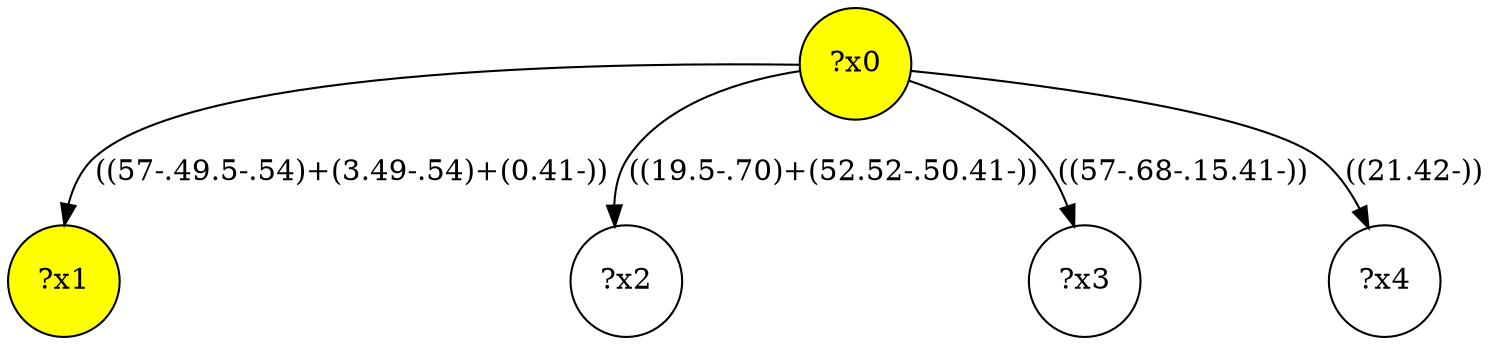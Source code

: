 digraph g {
	x0 [fillcolor="yellow", style="filled," shape=circle, label="?x0"];
	x1 [fillcolor="yellow", style="filled," shape=circle, label="?x1"];
	x0 -> x1 [label="((57-.49.5-.54)+(3.49-.54)+(0.41-))"];
	x2 [shape=circle, label="?x2"];
	x0 -> x2 [label="((19.5-.70)+(52.52-.50.41-))"];
	x3 [shape=circle, label="?x3"];
	x0 -> x3 [label="((57-.68-.15.41-))"];
	x4 [shape=circle, label="?x4"];
	x0 -> x4 [label="((21.42-))"];
}
